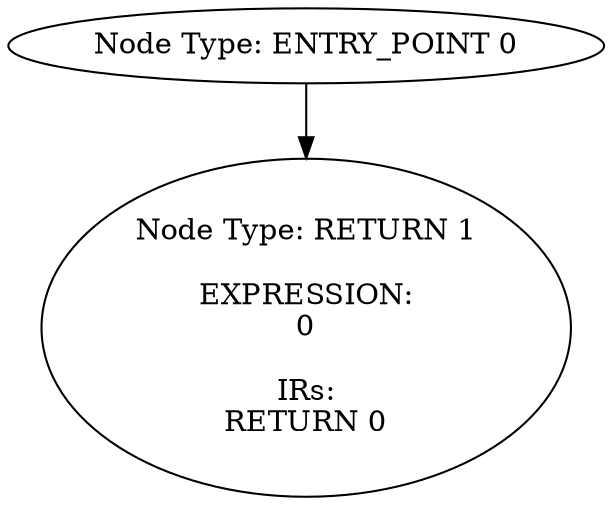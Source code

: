 digraph{
0[label="Node Type: ENTRY_POINT 0
"];
0->1;
1[label="Node Type: RETURN 1

EXPRESSION:
0

IRs:
RETURN 0"];
}
